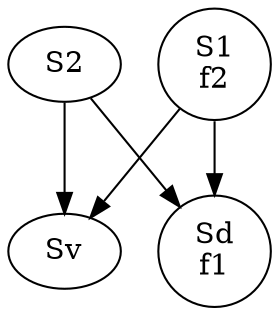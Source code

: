 digraph Fourmiliere {
  S2 [label="S2"];
  S2 -> Sv;
  S2 -> Sd;
  S1 [label="S1\nf2"];
  S1 -> Sv;
  S1 -> Sd;
  Sd [label="Sd\nf1"];
  Sv [label="Sv"];
}
